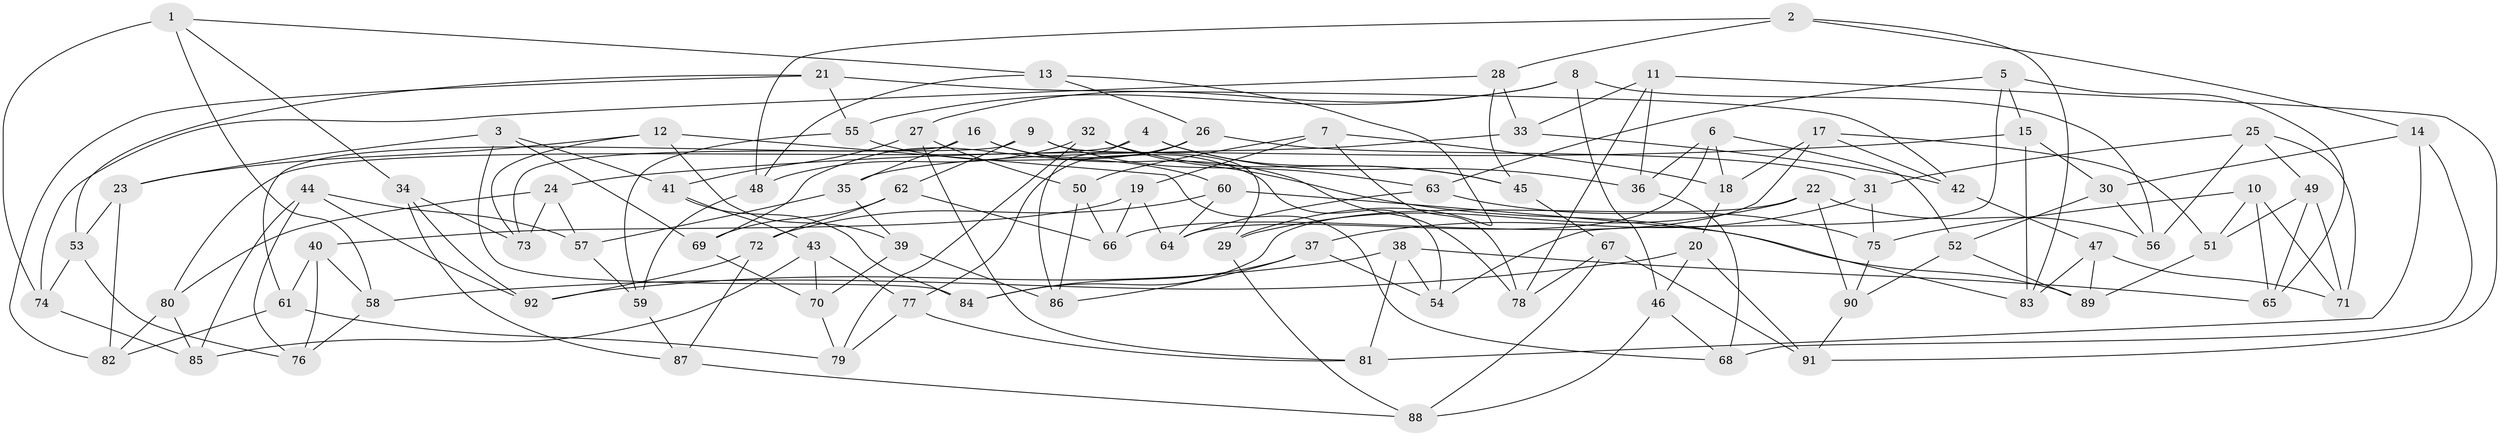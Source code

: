 // coarse degree distribution, {4: 0.5538461538461539, 6: 0.26153846153846155, 5: 0.13846153846153847, 3: 0.046153846153846156}
// Generated by graph-tools (version 1.1) at 2025/38/03/04/25 23:38:20]
// undirected, 92 vertices, 184 edges
graph export_dot {
  node [color=gray90,style=filled];
  1;
  2;
  3;
  4;
  5;
  6;
  7;
  8;
  9;
  10;
  11;
  12;
  13;
  14;
  15;
  16;
  17;
  18;
  19;
  20;
  21;
  22;
  23;
  24;
  25;
  26;
  27;
  28;
  29;
  30;
  31;
  32;
  33;
  34;
  35;
  36;
  37;
  38;
  39;
  40;
  41;
  42;
  43;
  44;
  45;
  46;
  47;
  48;
  49;
  50;
  51;
  52;
  53;
  54;
  55;
  56;
  57;
  58;
  59;
  60;
  61;
  62;
  63;
  64;
  65;
  66;
  67;
  68;
  69;
  70;
  71;
  72;
  73;
  74;
  75;
  76;
  77;
  78;
  79;
  80;
  81;
  82;
  83;
  84;
  85;
  86;
  87;
  88;
  89;
  90;
  91;
  92;
  1 -- 34;
  1 -- 74;
  1 -- 58;
  1 -- 13;
  2 -- 48;
  2 -- 28;
  2 -- 83;
  2 -- 14;
  3 -- 23;
  3 -- 84;
  3 -- 69;
  3 -- 41;
  4 -- 45;
  4 -- 36;
  4 -- 86;
  4 -- 80;
  5 -- 15;
  5 -- 63;
  5 -- 65;
  5 -- 54;
  6 -- 36;
  6 -- 52;
  6 -- 18;
  6 -- 64;
  7 -- 50;
  7 -- 19;
  7 -- 18;
  7 -- 78;
  8 -- 56;
  8 -- 55;
  8 -- 27;
  8 -- 46;
  9 -- 73;
  9 -- 62;
  9 -- 63;
  9 -- 29;
  10 -- 71;
  10 -- 65;
  10 -- 75;
  10 -- 51;
  11 -- 78;
  11 -- 36;
  11 -- 91;
  11 -- 33;
  12 -- 23;
  12 -- 68;
  12 -- 73;
  12 -- 39;
  13 -- 29;
  13 -- 26;
  13 -- 48;
  14 -- 68;
  14 -- 81;
  14 -- 30;
  15 -- 30;
  15 -- 24;
  15 -- 83;
  16 -- 61;
  16 -- 54;
  16 -- 35;
  16 -- 78;
  17 -- 18;
  17 -- 66;
  17 -- 51;
  17 -- 42;
  18 -- 20;
  19 -- 64;
  19 -- 66;
  19 -- 40;
  20 -- 46;
  20 -- 58;
  20 -- 91;
  21 -- 82;
  21 -- 42;
  21 -- 53;
  21 -- 55;
  22 -- 29;
  22 -- 56;
  22 -- 84;
  22 -- 90;
  23 -- 53;
  23 -- 82;
  24 -- 73;
  24 -- 80;
  24 -- 57;
  25 -- 71;
  25 -- 49;
  25 -- 31;
  25 -- 56;
  26 -- 31;
  26 -- 69;
  26 -- 77;
  27 -- 41;
  27 -- 50;
  27 -- 81;
  28 -- 45;
  28 -- 33;
  28 -- 74;
  29 -- 88;
  30 -- 56;
  30 -- 52;
  31 -- 75;
  31 -- 37;
  32 -- 45;
  32 -- 48;
  32 -- 79;
  32 -- 83;
  33 -- 42;
  33 -- 35;
  34 -- 92;
  34 -- 73;
  34 -- 87;
  35 -- 39;
  35 -- 57;
  36 -- 68;
  37 -- 84;
  37 -- 54;
  37 -- 86;
  38 -- 54;
  38 -- 81;
  38 -- 65;
  38 -- 92;
  39 -- 86;
  39 -- 70;
  40 -- 76;
  40 -- 61;
  40 -- 58;
  41 -- 84;
  41 -- 43;
  42 -- 47;
  43 -- 70;
  43 -- 77;
  43 -- 85;
  44 -- 85;
  44 -- 57;
  44 -- 76;
  44 -- 92;
  45 -- 67;
  46 -- 88;
  46 -- 68;
  47 -- 71;
  47 -- 83;
  47 -- 89;
  48 -- 59;
  49 -- 65;
  49 -- 71;
  49 -- 51;
  50 -- 86;
  50 -- 66;
  51 -- 89;
  52 -- 89;
  52 -- 90;
  53 -- 76;
  53 -- 74;
  55 -- 59;
  55 -- 60;
  57 -- 59;
  58 -- 76;
  59 -- 87;
  60 -- 72;
  60 -- 64;
  60 -- 89;
  61 -- 79;
  61 -- 82;
  62 -- 69;
  62 -- 66;
  62 -- 72;
  63 -- 75;
  63 -- 64;
  67 -- 78;
  67 -- 88;
  67 -- 91;
  69 -- 70;
  70 -- 79;
  72 -- 92;
  72 -- 87;
  74 -- 85;
  75 -- 90;
  77 -- 81;
  77 -- 79;
  80 -- 82;
  80 -- 85;
  87 -- 88;
  90 -- 91;
}
